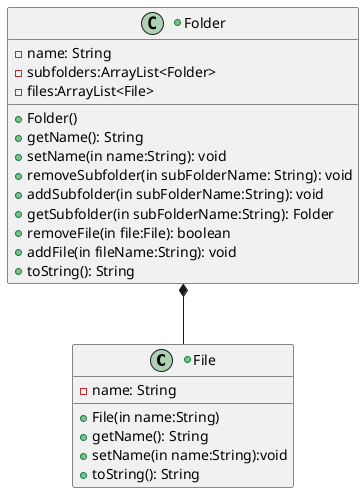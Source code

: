 @startuml
'https://plantuml.com/class-diagram

+class File{
    -name: String
    +File(in name:String)
    +getName(): String
    +setName(in name:String):void
    +toString(): String
}

+class Folder{
    -name: String
    -subfolders:ArrayList<Folder>
    -files:ArrayList<File>
    +Folder()
    +getName(): String
    +setName(in name:String): void
    +removeSubfolder(in subFolderName: String): void
    +addSubfolder(in subFolderName:String): void
    +getSubfolder(in subFolderName:String): Folder
    +removeFile(in file:File): boolean
    +addFile(in fileName:String): void
    +toString(): String

}

Folder *-- File
@enduml